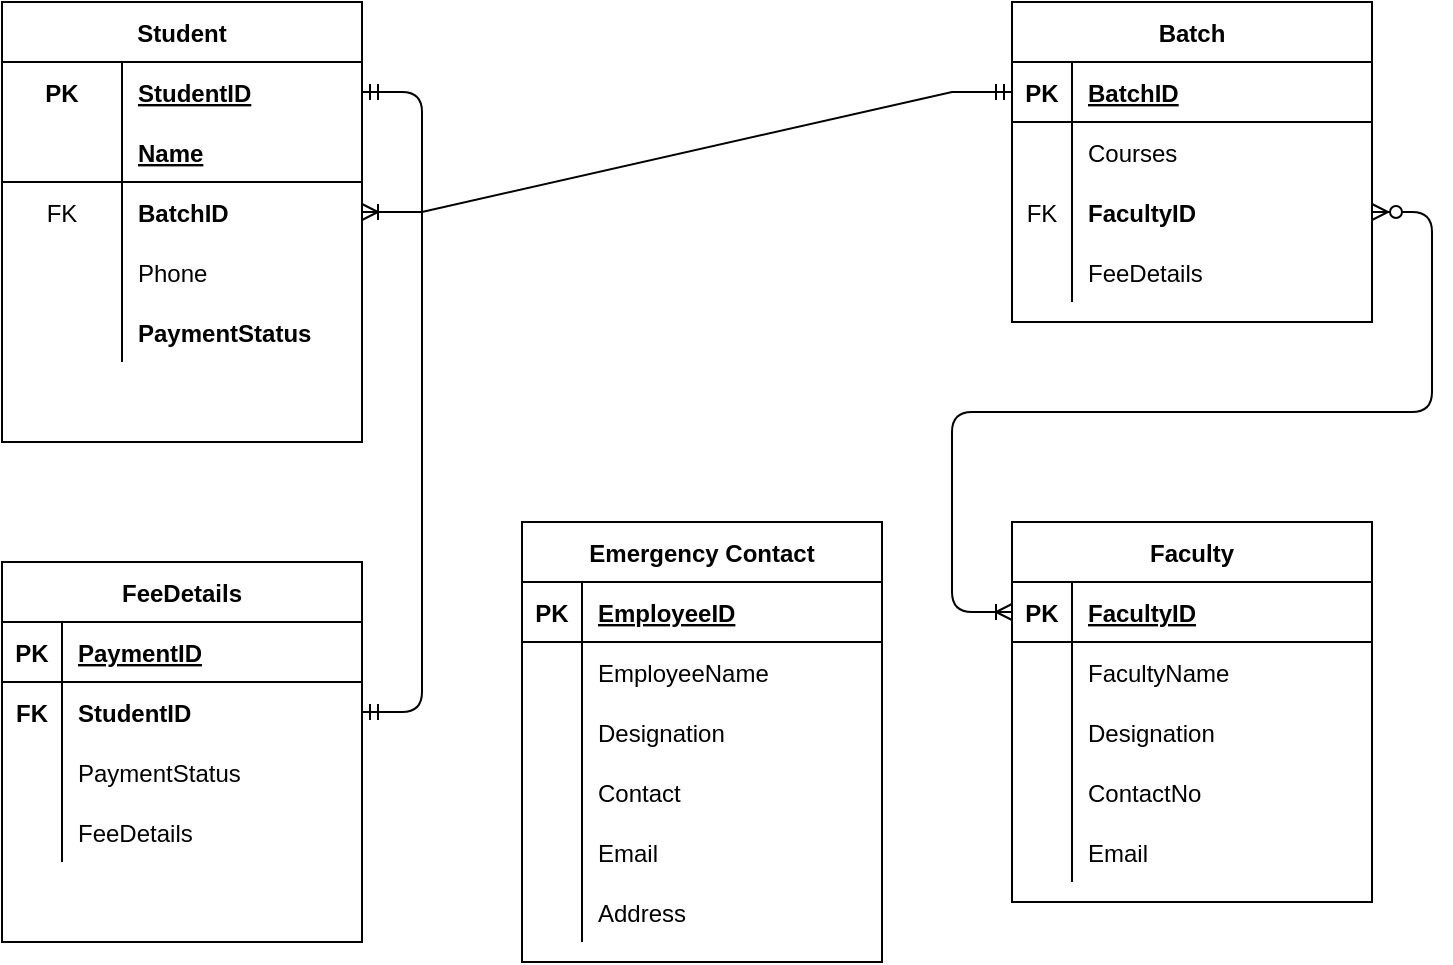 <mxfile version="14.1.8" type="device"><diagram id="UtkP3Q0rINc_VDDEtwu_" name="Page-1"><mxGraphModel dx="852" dy="494" grid="1" gridSize="10" guides="1" tooltips="1" connect="1" arrows="1" fold="1" page="1" pageScale="1" pageWidth="850" pageHeight="1100" math="0" shadow="0"><root><mxCell id="0"/><mxCell id="1" parent="0"/><mxCell id="TClG_76qwotX1Vjn8h7w-1" value="Student" style="shape=table;startSize=30;container=1;collapsible=1;childLayout=tableLayout;fixedRows=1;rowLines=0;fontStyle=1;align=center;resizeLast=1;" parent="1" vertex="1"><mxGeometry x="75" y="50" width="180" height="220" as="geometry"/></mxCell><mxCell id="TClG_76qwotX1Vjn8h7w-2" value="" style="shape=partialRectangle;collapsible=0;dropTarget=0;pointerEvents=0;fillColor=none;top=0;left=0;bottom=0;right=0;points=[[0,0.5],[1,0.5]];portConstraint=eastwest;" parent="TClG_76qwotX1Vjn8h7w-1" vertex="1"><mxGeometry y="30" width="180" height="30" as="geometry"/></mxCell><mxCell id="TClG_76qwotX1Vjn8h7w-3" value="PK" style="shape=partialRectangle;connectable=0;fillColor=none;top=0;left=0;bottom=0;right=0;fontStyle=1;overflow=hidden;" parent="TClG_76qwotX1Vjn8h7w-2" vertex="1"><mxGeometry width="60" height="30" as="geometry"/></mxCell><mxCell id="TClG_76qwotX1Vjn8h7w-4" value="StudentID" style="shape=partialRectangle;connectable=0;fillColor=none;top=0;left=0;bottom=0;right=0;align=left;spacingLeft=6;fontStyle=5;overflow=hidden;" parent="TClG_76qwotX1Vjn8h7w-2" vertex="1"><mxGeometry x="60" width="120" height="30" as="geometry"/></mxCell><mxCell id="TClG_76qwotX1Vjn8h7w-5" value="" style="shape=partialRectangle;collapsible=0;dropTarget=0;pointerEvents=0;fillColor=none;top=0;left=0;bottom=1;right=0;points=[[0,0.5],[1,0.5]];portConstraint=eastwest;" parent="TClG_76qwotX1Vjn8h7w-1" vertex="1"><mxGeometry y="60" width="180" height="30" as="geometry"/></mxCell><mxCell id="TClG_76qwotX1Vjn8h7w-6" value="" style="shape=partialRectangle;connectable=0;fillColor=none;top=0;left=0;bottom=0;right=0;fontStyle=1;overflow=hidden;" parent="TClG_76qwotX1Vjn8h7w-5" vertex="1"><mxGeometry width="60" height="30" as="geometry"/></mxCell><mxCell id="TClG_76qwotX1Vjn8h7w-7" value="Name" style="shape=partialRectangle;connectable=0;fillColor=none;top=0;left=0;bottom=0;right=0;align=left;spacingLeft=6;fontStyle=5;overflow=hidden;" parent="TClG_76qwotX1Vjn8h7w-5" vertex="1"><mxGeometry x="60" width="120" height="30" as="geometry"/></mxCell><mxCell id="TClG_76qwotX1Vjn8h7w-8" value="" style="shape=partialRectangle;collapsible=0;dropTarget=0;pointerEvents=0;fillColor=none;top=0;left=0;bottom=0;right=0;points=[[0,0.5],[1,0.5]];portConstraint=eastwest;" parent="TClG_76qwotX1Vjn8h7w-1" vertex="1"><mxGeometry y="90" width="180" height="30" as="geometry"/></mxCell><mxCell id="TClG_76qwotX1Vjn8h7w-9" value="FK" style="shape=partialRectangle;connectable=0;fillColor=none;top=0;left=0;bottom=0;right=0;editable=1;overflow=hidden;" parent="TClG_76qwotX1Vjn8h7w-8" vertex="1"><mxGeometry width="60" height="30" as="geometry"/></mxCell><mxCell id="TClG_76qwotX1Vjn8h7w-10" value="BatchID" style="shape=partialRectangle;connectable=0;fillColor=none;top=0;left=0;bottom=0;right=0;align=left;spacingLeft=6;overflow=hidden;fontStyle=1" parent="TClG_76qwotX1Vjn8h7w-8" vertex="1"><mxGeometry x="60" width="120" height="30" as="geometry"/></mxCell><mxCell id="TClG_76qwotX1Vjn8h7w-11" value="" style="shape=partialRectangle;collapsible=0;dropTarget=0;pointerEvents=0;fillColor=none;top=0;left=0;bottom=0;right=0;points=[[0,0.5],[1,0.5]];portConstraint=eastwest;" parent="TClG_76qwotX1Vjn8h7w-1" vertex="1"><mxGeometry y="120" width="180" height="30" as="geometry"/></mxCell><mxCell id="TClG_76qwotX1Vjn8h7w-12" value="" style="shape=partialRectangle;connectable=0;fillColor=none;top=0;left=0;bottom=0;right=0;editable=1;overflow=hidden;" parent="TClG_76qwotX1Vjn8h7w-11" vertex="1"><mxGeometry width="60" height="30" as="geometry"/></mxCell><mxCell id="TClG_76qwotX1Vjn8h7w-13" value="Phone" style="shape=partialRectangle;connectable=0;fillColor=none;top=0;left=0;bottom=0;right=0;align=left;spacingLeft=6;overflow=hidden;" parent="TClG_76qwotX1Vjn8h7w-11" vertex="1"><mxGeometry x="60" width="120" height="30" as="geometry"/></mxCell><mxCell id="rk0vyiSPkB0ZggY00wsi-23" value="" style="shape=partialRectangle;collapsible=0;dropTarget=0;pointerEvents=0;fillColor=none;top=0;left=0;bottom=0;right=0;points=[[0,0.5],[1,0.5]];portConstraint=eastwest;" vertex="1" parent="TClG_76qwotX1Vjn8h7w-1"><mxGeometry y="150" width="180" height="30" as="geometry"/></mxCell><mxCell id="rk0vyiSPkB0ZggY00wsi-24" value="" style="shape=partialRectangle;connectable=0;fillColor=none;top=0;left=0;bottom=0;right=0;editable=1;overflow=hidden;" vertex="1" parent="rk0vyiSPkB0ZggY00wsi-23"><mxGeometry width="60" height="30" as="geometry"/></mxCell><mxCell id="rk0vyiSPkB0ZggY00wsi-25" value="PaymentStatus" style="shape=partialRectangle;connectable=0;fillColor=none;top=0;left=0;bottom=0;right=0;align=left;spacingLeft=6;overflow=hidden;fontStyle=1" vertex="1" parent="rk0vyiSPkB0ZggY00wsi-23"><mxGeometry x="60" width="120" height="30" as="geometry"/></mxCell><mxCell id="TClG_76qwotX1Vjn8h7w-18" value="Faculty" style="shape=table;startSize=30;container=1;collapsible=1;childLayout=tableLayout;fixedRows=1;rowLines=0;fontStyle=1;align=center;resizeLast=1;" parent="1" vertex="1"><mxGeometry x="580" y="310" width="180" height="190" as="geometry"/></mxCell><mxCell id="TClG_76qwotX1Vjn8h7w-19" value="" style="shape=partialRectangle;collapsible=0;dropTarget=0;pointerEvents=0;fillColor=none;top=0;left=0;bottom=1;right=0;points=[[0,0.5],[1,0.5]];portConstraint=eastwest;" parent="TClG_76qwotX1Vjn8h7w-18" vertex="1"><mxGeometry y="30" width="180" height="30" as="geometry"/></mxCell><mxCell id="TClG_76qwotX1Vjn8h7w-20" value="PK" style="shape=partialRectangle;connectable=0;fillColor=none;top=0;left=0;bottom=0;right=0;fontStyle=1;overflow=hidden;" parent="TClG_76qwotX1Vjn8h7w-19" vertex="1"><mxGeometry width="30" height="30" as="geometry"/></mxCell><mxCell id="TClG_76qwotX1Vjn8h7w-21" value="FacultyID" style="shape=partialRectangle;connectable=0;fillColor=none;top=0;left=0;bottom=0;right=0;align=left;spacingLeft=6;fontStyle=5;overflow=hidden;" parent="TClG_76qwotX1Vjn8h7w-19" vertex="1"><mxGeometry x="30" width="150" height="30" as="geometry"/></mxCell><mxCell id="TClG_76qwotX1Vjn8h7w-22" value="" style="shape=partialRectangle;collapsible=0;dropTarget=0;pointerEvents=0;fillColor=none;top=0;left=0;bottom=0;right=0;points=[[0,0.5],[1,0.5]];portConstraint=eastwest;" parent="TClG_76qwotX1Vjn8h7w-18" vertex="1"><mxGeometry y="60" width="180" height="30" as="geometry"/></mxCell><mxCell id="TClG_76qwotX1Vjn8h7w-23" value="" style="shape=partialRectangle;connectable=0;fillColor=none;top=0;left=0;bottom=0;right=0;editable=1;overflow=hidden;" parent="TClG_76qwotX1Vjn8h7w-22" vertex="1"><mxGeometry width="30" height="30" as="geometry"/></mxCell><mxCell id="TClG_76qwotX1Vjn8h7w-24" value="FacultyName" style="shape=partialRectangle;connectable=0;fillColor=none;top=0;left=0;bottom=0;right=0;align=left;spacingLeft=6;overflow=hidden;" parent="TClG_76qwotX1Vjn8h7w-22" vertex="1"><mxGeometry x="30" width="150" height="30" as="geometry"/></mxCell><mxCell id="TClG_76qwotX1Vjn8h7w-25" value="" style="shape=partialRectangle;collapsible=0;dropTarget=0;pointerEvents=0;fillColor=none;top=0;left=0;bottom=0;right=0;points=[[0,0.5],[1,0.5]];portConstraint=eastwest;" parent="TClG_76qwotX1Vjn8h7w-18" vertex="1"><mxGeometry y="90" width="180" height="30" as="geometry"/></mxCell><mxCell id="TClG_76qwotX1Vjn8h7w-26" value="" style="shape=partialRectangle;connectable=0;fillColor=none;top=0;left=0;bottom=0;right=0;editable=1;overflow=hidden;" parent="TClG_76qwotX1Vjn8h7w-25" vertex="1"><mxGeometry width="30" height="30" as="geometry"/></mxCell><mxCell id="TClG_76qwotX1Vjn8h7w-27" value="Designation" style="shape=partialRectangle;connectable=0;fillColor=none;top=0;left=0;bottom=0;right=0;align=left;spacingLeft=6;overflow=hidden;" parent="TClG_76qwotX1Vjn8h7w-25" vertex="1"><mxGeometry x="30" width="150" height="30" as="geometry"/></mxCell><mxCell id="TClG_76qwotX1Vjn8h7w-28" value="" style="shape=partialRectangle;collapsible=0;dropTarget=0;pointerEvents=0;fillColor=none;top=0;left=0;bottom=0;right=0;points=[[0,0.5],[1,0.5]];portConstraint=eastwest;" parent="TClG_76qwotX1Vjn8h7w-18" vertex="1"><mxGeometry y="120" width="180" height="30" as="geometry"/></mxCell><mxCell id="TClG_76qwotX1Vjn8h7w-29" value="" style="shape=partialRectangle;connectable=0;fillColor=none;top=0;left=0;bottom=0;right=0;editable=1;overflow=hidden;" parent="TClG_76qwotX1Vjn8h7w-28" vertex="1"><mxGeometry width="30" height="30" as="geometry"/></mxCell><mxCell id="TClG_76qwotX1Vjn8h7w-30" value="ContactNo" style="shape=partialRectangle;connectable=0;fillColor=none;top=0;left=0;bottom=0;right=0;align=left;spacingLeft=6;overflow=hidden;" parent="TClG_76qwotX1Vjn8h7w-28" vertex="1"><mxGeometry x="30" width="150" height="30" as="geometry"/></mxCell><mxCell id="TClG_76qwotX1Vjn8h7w-90" value="" style="shape=partialRectangle;collapsible=0;dropTarget=0;pointerEvents=0;fillColor=none;top=0;left=0;bottom=0;right=0;points=[[0,0.5],[1,0.5]];portConstraint=eastwest;" parent="TClG_76qwotX1Vjn8h7w-18" vertex="1"><mxGeometry y="150" width="180" height="30" as="geometry"/></mxCell><mxCell id="TClG_76qwotX1Vjn8h7w-91" value="" style="shape=partialRectangle;connectable=0;fillColor=none;top=0;left=0;bottom=0;right=0;fontStyle=0;overflow=hidden;" parent="TClG_76qwotX1Vjn8h7w-90" vertex="1"><mxGeometry width="30" height="30" as="geometry"/></mxCell><mxCell id="TClG_76qwotX1Vjn8h7w-92" value="Email" style="shape=partialRectangle;connectable=0;fillColor=none;top=0;left=0;bottom=0;right=0;align=left;spacingLeft=6;fontStyle=0;overflow=hidden;" parent="TClG_76qwotX1Vjn8h7w-90" vertex="1"><mxGeometry x="30" width="150" height="30" as="geometry"/></mxCell><mxCell id="TClG_76qwotX1Vjn8h7w-57" value="FeeDetails" style="shape=table;startSize=30;container=1;collapsible=1;childLayout=tableLayout;fixedRows=1;rowLines=0;fontStyle=1;align=center;resizeLast=1;" parent="1" vertex="1"><mxGeometry x="75" y="330" width="180" height="190" as="geometry"/></mxCell><mxCell id="TClG_76qwotX1Vjn8h7w-58" value="" style="shape=partialRectangle;collapsible=0;dropTarget=0;pointerEvents=0;fillColor=none;top=0;left=0;bottom=1;right=0;points=[[0,0.5],[1,0.5]];portConstraint=eastwest;" parent="TClG_76qwotX1Vjn8h7w-57" vertex="1"><mxGeometry y="30" width="180" height="30" as="geometry"/></mxCell><mxCell id="TClG_76qwotX1Vjn8h7w-59" value="PK" style="shape=partialRectangle;connectable=0;fillColor=none;top=0;left=0;bottom=0;right=0;fontStyle=1;overflow=hidden;" parent="TClG_76qwotX1Vjn8h7w-58" vertex="1"><mxGeometry width="30" height="30" as="geometry"/></mxCell><mxCell id="TClG_76qwotX1Vjn8h7w-60" value="PaymentID" style="shape=partialRectangle;connectable=0;fillColor=none;top=0;left=0;bottom=0;right=0;align=left;spacingLeft=6;fontStyle=5;overflow=hidden;" parent="TClG_76qwotX1Vjn8h7w-58" vertex="1"><mxGeometry x="30" width="150" height="30" as="geometry"/></mxCell><mxCell id="TClG_76qwotX1Vjn8h7w-61" value="" style="shape=partialRectangle;collapsible=0;dropTarget=0;pointerEvents=0;fillColor=none;top=0;left=0;bottom=0;right=0;points=[[0,0.5],[1,0.5]];portConstraint=eastwest;" parent="TClG_76qwotX1Vjn8h7w-57" vertex="1"><mxGeometry y="60" width="180" height="30" as="geometry"/></mxCell><mxCell id="TClG_76qwotX1Vjn8h7w-62" value="FK" style="shape=partialRectangle;connectable=0;fillColor=none;top=0;left=0;bottom=0;right=0;editable=1;overflow=hidden;fontStyle=1" parent="TClG_76qwotX1Vjn8h7w-61" vertex="1"><mxGeometry width="30" height="30" as="geometry"/></mxCell><mxCell id="TClG_76qwotX1Vjn8h7w-63" value="StudentID" style="shape=partialRectangle;connectable=0;fillColor=none;top=0;left=0;bottom=0;right=0;align=left;spacingLeft=6;overflow=hidden;fontStyle=1" parent="TClG_76qwotX1Vjn8h7w-61" vertex="1"><mxGeometry x="30" width="150" height="30" as="geometry"/></mxCell><mxCell id="TClG_76qwotX1Vjn8h7w-64" value="" style="shape=partialRectangle;collapsible=0;dropTarget=0;pointerEvents=0;fillColor=none;top=0;left=0;bottom=0;right=0;points=[[0,0.5],[1,0.5]];portConstraint=eastwest;" parent="TClG_76qwotX1Vjn8h7w-57" vertex="1"><mxGeometry y="90" width="180" height="30" as="geometry"/></mxCell><mxCell id="TClG_76qwotX1Vjn8h7w-65" value="" style="shape=partialRectangle;connectable=0;fillColor=none;top=0;left=0;bottom=0;right=0;editable=1;overflow=hidden;" parent="TClG_76qwotX1Vjn8h7w-64" vertex="1"><mxGeometry width="30" height="30" as="geometry"/></mxCell><mxCell id="TClG_76qwotX1Vjn8h7w-66" value="PaymentStatus" style="shape=partialRectangle;connectable=0;fillColor=none;top=0;left=0;bottom=0;right=0;align=left;spacingLeft=6;overflow=hidden;" parent="TClG_76qwotX1Vjn8h7w-64" vertex="1"><mxGeometry x="30" width="150" height="30" as="geometry"/></mxCell><mxCell id="TClG_76qwotX1Vjn8h7w-67" value="" style="shape=partialRectangle;collapsible=0;dropTarget=0;pointerEvents=0;fillColor=none;top=0;left=0;bottom=0;right=0;points=[[0,0.5],[1,0.5]];portConstraint=eastwest;" parent="TClG_76qwotX1Vjn8h7w-57" vertex="1"><mxGeometry y="120" width="180" height="30" as="geometry"/></mxCell><mxCell id="TClG_76qwotX1Vjn8h7w-68" value="" style="shape=partialRectangle;connectable=0;fillColor=none;top=0;left=0;bottom=0;right=0;editable=1;overflow=hidden;" parent="TClG_76qwotX1Vjn8h7w-67" vertex="1"><mxGeometry width="30" height="30" as="geometry"/></mxCell><mxCell id="TClG_76qwotX1Vjn8h7w-69" value="FeeDetails" style="shape=partialRectangle;connectable=0;fillColor=none;top=0;left=0;bottom=0;right=0;align=left;spacingLeft=6;overflow=hidden;" parent="TClG_76qwotX1Vjn8h7w-67" vertex="1"><mxGeometry x="30" width="150" height="30" as="geometry"/></mxCell><mxCell id="TClG_76qwotX1Vjn8h7w-73" value="Batch" style="shape=table;startSize=30;container=1;collapsible=1;childLayout=tableLayout;fixedRows=1;rowLines=0;fontStyle=1;align=center;resizeLast=1;" parent="1" vertex="1"><mxGeometry x="580" y="50" width="180" height="160" as="geometry"/></mxCell><mxCell id="TClG_76qwotX1Vjn8h7w-74" value="" style="shape=partialRectangle;collapsible=0;dropTarget=0;pointerEvents=0;fillColor=none;top=0;left=0;bottom=1;right=0;points=[[0,0.5],[1,0.5]];portConstraint=eastwest;" parent="TClG_76qwotX1Vjn8h7w-73" vertex="1"><mxGeometry y="30" width="180" height="30" as="geometry"/></mxCell><mxCell id="TClG_76qwotX1Vjn8h7w-75" value="PK" style="shape=partialRectangle;connectable=0;fillColor=none;top=0;left=0;bottom=0;right=0;fontStyle=1;overflow=hidden;" parent="TClG_76qwotX1Vjn8h7w-74" vertex="1"><mxGeometry width="30" height="30" as="geometry"/></mxCell><mxCell id="TClG_76qwotX1Vjn8h7w-76" value="BatchID" style="shape=partialRectangle;connectable=0;fillColor=none;top=0;left=0;bottom=0;right=0;align=left;spacingLeft=6;fontStyle=5;overflow=hidden;" parent="TClG_76qwotX1Vjn8h7w-74" vertex="1"><mxGeometry x="30" width="150" height="30" as="geometry"/></mxCell><mxCell id="TClG_76qwotX1Vjn8h7w-77" value="" style="shape=partialRectangle;collapsible=0;dropTarget=0;pointerEvents=0;fillColor=none;top=0;left=0;bottom=0;right=0;points=[[0,0.5],[1,0.5]];portConstraint=eastwest;" parent="TClG_76qwotX1Vjn8h7w-73" vertex="1"><mxGeometry y="60" width="180" height="30" as="geometry"/></mxCell><mxCell id="TClG_76qwotX1Vjn8h7w-78" value="" style="shape=partialRectangle;connectable=0;fillColor=none;top=0;left=0;bottom=0;right=0;editable=1;overflow=hidden;" parent="TClG_76qwotX1Vjn8h7w-77" vertex="1"><mxGeometry width="30" height="30" as="geometry"/></mxCell><mxCell id="TClG_76qwotX1Vjn8h7w-79" value="Courses" style="shape=partialRectangle;connectable=0;fillColor=none;top=0;left=0;bottom=0;right=0;align=left;spacingLeft=6;overflow=hidden;" parent="TClG_76qwotX1Vjn8h7w-77" vertex="1"><mxGeometry x="30" width="150" height="30" as="geometry"/></mxCell><mxCell id="TClG_76qwotX1Vjn8h7w-80" value="" style="shape=partialRectangle;collapsible=0;dropTarget=0;pointerEvents=0;fillColor=none;top=0;left=0;bottom=0;right=0;points=[[0,0.5],[1,0.5]];portConstraint=eastwest;" parent="TClG_76qwotX1Vjn8h7w-73" vertex="1"><mxGeometry y="90" width="180" height="30" as="geometry"/></mxCell><mxCell id="TClG_76qwotX1Vjn8h7w-81" value="FK" style="shape=partialRectangle;connectable=0;fillColor=none;top=0;left=0;bottom=0;right=0;editable=1;overflow=hidden;" parent="TClG_76qwotX1Vjn8h7w-80" vertex="1"><mxGeometry width="30" height="30" as="geometry"/></mxCell><mxCell id="TClG_76qwotX1Vjn8h7w-82" value="FacultyID" style="shape=partialRectangle;connectable=0;fillColor=none;top=0;left=0;bottom=0;right=0;align=left;spacingLeft=6;overflow=hidden;fontStyle=1" parent="TClG_76qwotX1Vjn8h7w-80" vertex="1"><mxGeometry x="30" width="150" height="30" as="geometry"/></mxCell><mxCell id="TClG_76qwotX1Vjn8h7w-83" value="" style="shape=partialRectangle;collapsible=0;dropTarget=0;pointerEvents=0;fillColor=none;top=0;left=0;bottom=0;right=0;points=[[0,0.5],[1,0.5]];portConstraint=eastwest;" parent="TClG_76qwotX1Vjn8h7w-73" vertex="1"><mxGeometry y="120" width="180" height="30" as="geometry"/></mxCell><mxCell id="TClG_76qwotX1Vjn8h7w-84" value="" style="shape=partialRectangle;connectable=0;fillColor=none;top=0;left=0;bottom=0;right=0;editable=1;overflow=hidden;" parent="TClG_76qwotX1Vjn8h7w-83" vertex="1"><mxGeometry width="30" height="30" as="geometry"/></mxCell><mxCell id="TClG_76qwotX1Vjn8h7w-85" value="FeeDetails" style="shape=partialRectangle;connectable=0;fillColor=none;top=0;left=0;bottom=0;right=0;align=left;spacingLeft=6;overflow=hidden;" parent="TClG_76qwotX1Vjn8h7w-83" vertex="1"><mxGeometry x="30" width="150" height="30" as="geometry"/></mxCell><mxCell id="rk0vyiSPkB0ZggY00wsi-1" value="Emergency Contact" style="shape=table;startSize=30;container=1;collapsible=1;childLayout=tableLayout;fixedRows=1;rowLines=0;fontStyle=1;align=center;resizeLast=1;" vertex="1" parent="1"><mxGeometry x="335" y="310" width="180" height="220" as="geometry"/></mxCell><mxCell id="rk0vyiSPkB0ZggY00wsi-2" value="" style="shape=partialRectangle;collapsible=0;dropTarget=0;pointerEvents=0;fillColor=none;top=0;left=0;bottom=1;right=0;points=[[0,0.5],[1,0.5]];portConstraint=eastwest;" vertex="1" parent="rk0vyiSPkB0ZggY00wsi-1"><mxGeometry y="30" width="180" height="30" as="geometry"/></mxCell><mxCell id="rk0vyiSPkB0ZggY00wsi-3" value="PK" style="shape=partialRectangle;connectable=0;fillColor=none;top=0;left=0;bottom=0;right=0;fontStyle=1;overflow=hidden;" vertex="1" parent="rk0vyiSPkB0ZggY00wsi-2"><mxGeometry width="30" height="30" as="geometry"/></mxCell><mxCell id="rk0vyiSPkB0ZggY00wsi-4" value="EmployeeID" style="shape=partialRectangle;connectable=0;fillColor=none;top=0;left=0;bottom=0;right=0;align=left;spacingLeft=6;fontStyle=5;overflow=hidden;" vertex="1" parent="rk0vyiSPkB0ZggY00wsi-2"><mxGeometry x="30" width="150" height="30" as="geometry"/></mxCell><mxCell id="rk0vyiSPkB0ZggY00wsi-5" value="" style="shape=partialRectangle;collapsible=0;dropTarget=0;pointerEvents=0;fillColor=none;top=0;left=0;bottom=0;right=0;points=[[0,0.5],[1,0.5]];portConstraint=eastwest;" vertex="1" parent="rk0vyiSPkB0ZggY00wsi-1"><mxGeometry y="60" width="180" height="30" as="geometry"/></mxCell><mxCell id="rk0vyiSPkB0ZggY00wsi-6" value="" style="shape=partialRectangle;connectable=0;fillColor=none;top=0;left=0;bottom=0;right=0;editable=1;overflow=hidden;" vertex="1" parent="rk0vyiSPkB0ZggY00wsi-5"><mxGeometry width="30" height="30" as="geometry"/></mxCell><mxCell id="rk0vyiSPkB0ZggY00wsi-7" value="EmployeeName" style="shape=partialRectangle;connectable=0;fillColor=none;top=0;left=0;bottom=0;right=0;align=left;spacingLeft=6;overflow=hidden;" vertex="1" parent="rk0vyiSPkB0ZggY00wsi-5"><mxGeometry x="30" width="150" height="30" as="geometry"/></mxCell><mxCell id="rk0vyiSPkB0ZggY00wsi-8" value="" style="shape=partialRectangle;collapsible=0;dropTarget=0;pointerEvents=0;fillColor=none;top=0;left=0;bottom=0;right=0;points=[[0,0.5],[1,0.5]];portConstraint=eastwest;" vertex="1" parent="rk0vyiSPkB0ZggY00wsi-1"><mxGeometry y="90" width="180" height="30" as="geometry"/></mxCell><mxCell id="rk0vyiSPkB0ZggY00wsi-9" value="" style="shape=partialRectangle;connectable=0;fillColor=none;top=0;left=0;bottom=0;right=0;editable=1;overflow=hidden;" vertex="1" parent="rk0vyiSPkB0ZggY00wsi-8"><mxGeometry width="30" height="30" as="geometry"/></mxCell><mxCell id="rk0vyiSPkB0ZggY00wsi-10" value="Designation" style="shape=partialRectangle;connectable=0;fillColor=none;top=0;left=0;bottom=0;right=0;align=left;spacingLeft=6;overflow=hidden;" vertex="1" parent="rk0vyiSPkB0ZggY00wsi-8"><mxGeometry x="30" width="150" height="30" as="geometry"/></mxCell><mxCell id="rk0vyiSPkB0ZggY00wsi-11" value="" style="shape=partialRectangle;collapsible=0;dropTarget=0;pointerEvents=0;fillColor=none;top=0;left=0;bottom=0;right=0;points=[[0,0.5],[1,0.5]];portConstraint=eastwest;" vertex="1" parent="rk0vyiSPkB0ZggY00wsi-1"><mxGeometry y="120" width="180" height="30" as="geometry"/></mxCell><mxCell id="rk0vyiSPkB0ZggY00wsi-12" value="" style="shape=partialRectangle;connectable=0;fillColor=none;top=0;left=0;bottom=0;right=0;editable=1;overflow=hidden;" vertex="1" parent="rk0vyiSPkB0ZggY00wsi-11"><mxGeometry width="30" height="30" as="geometry"/></mxCell><mxCell id="rk0vyiSPkB0ZggY00wsi-13" value="Contact" style="shape=partialRectangle;connectable=0;fillColor=none;top=0;left=0;bottom=0;right=0;align=left;spacingLeft=6;overflow=hidden;" vertex="1" parent="rk0vyiSPkB0ZggY00wsi-11"><mxGeometry x="30" width="150" height="30" as="geometry"/></mxCell><mxCell id="rk0vyiSPkB0ZggY00wsi-14" value="" style="shape=partialRectangle;collapsible=0;dropTarget=0;pointerEvents=0;fillColor=none;top=0;left=0;bottom=0;right=0;points=[[0,0.5],[1,0.5]];portConstraint=eastwest;" vertex="1" parent="rk0vyiSPkB0ZggY00wsi-1"><mxGeometry y="150" width="180" height="30" as="geometry"/></mxCell><mxCell id="rk0vyiSPkB0ZggY00wsi-15" value="" style="shape=partialRectangle;connectable=0;fillColor=none;top=0;left=0;bottom=0;right=0;editable=1;overflow=hidden;" vertex="1" parent="rk0vyiSPkB0ZggY00wsi-14"><mxGeometry width="30" height="30" as="geometry"/></mxCell><mxCell id="rk0vyiSPkB0ZggY00wsi-16" value="Email" style="shape=partialRectangle;connectable=0;fillColor=none;top=0;left=0;bottom=0;right=0;align=left;spacingLeft=6;overflow=hidden;" vertex="1" parent="rk0vyiSPkB0ZggY00wsi-14"><mxGeometry x="30" width="150" height="30" as="geometry"/></mxCell><mxCell id="rk0vyiSPkB0ZggY00wsi-17" value="" style="shape=partialRectangle;collapsible=0;dropTarget=0;pointerEvents=0;fillColor=none;top=0;left=0;bottom=0;right=0;points=[[0,0.5],[1,0.5]];portConstraint=eastwest;" vertex="1" parent="rk0vyiSPkB0ZggY00wsi-1"><mxGeometry y="180" width="180" height="30" as="geometry"/></mxCell><mxCell id="rk0vyiSPkB0ZggY00wsi-18" value="" style="shape=partialRectangle;connectable=0;fillColor=none;top=0;left=0;bottom=0;right=0;editable=1;overflow=hidden;" vertex="1" parent="rk0vyiSPkB0ZggY00wsi-17"><mxGeometry width="30" height="30" as="geometry"/></mxCell><mxCell id="rk0vyiSPkB0ZggY00wsi-19" value="Address" style="shape=partialRectangle;connectable=0;fillColor=none;top=0;left=0;bottom=0;right=0;align=left;spacingLeft=6;overflow=hidden;" vertex="1" parent="rk0vyiSPkB0ZggY00wsi-17"><mxGeometry x="30" width="150" height="30" as="geometry"/></mxCell><mxCell id="rk0vyiSPkB0ZggY00wsi-26" value="" style="edgeStyle=entityRelationEdgeStyle;fontSize=12;html=1;endArrow=ERoneToMany;startArrow=ERmandOne;strokeWidth=1;rounded=0;targetPerimeterSpacing=5;sourcePerimeterSpacing=5;exitX=0;exitY=0.5;exitDx=0;exitDy=0;entryX=1;entryY=0.5;entryDx=0;entryDy=0;" edge="1" parent="1" source="TClG_76qwotX1Vjn8h7w-74" target="TClG_76qwotX1Vjn8h7w-8"><mxGeometry width="100" height="100" relative="1" as="geometry"><mxPoint x="400" y="180" as="sourcePoint"/><mxPoint x="500" y="80" as="targetPoint"/></mxGeometry></mxCell><mxCell id="rk0vyiSPkB0ZggY00wsi-28" value="" style="edgeStyle=entityRelationEdgeStyle;fontSize=12;html=1;endArrow=ERoneToMany;startArrow=ERzeroToMany;strokeWidth=1;" edge="1" parent="1" source="TClG_76qwotX1Vjn8h7w-80"><mxGeometry width="100" height="100" relative="1" as="geometry"><mxPoint x="480" y="455" as="sourcePoint"/><mxPoint x="580" y="355" as="targetPoint"/></mxGeometry></mxCell><mxCell id="rk0vyiSPkB0ZggY00wsi-29" value="" style="edgeStyle=entityRelationEdgeStyle;fontSize=12;html=1;endArrow=ERmandOne;startArrow=ERmandOne;strokeWidth=1;" edge="1" parent="1" target="TClG_76qwotX1Vjn8h7w-2"><mxGeometry width="100" height="100" relative="1" as="geometry"><mxPoint x="255" y="405" as="sourcePoint"/><mxPoint x="70" y="100" as="targetPoint"/></mxGeometry></mxCell></root></mxGraphModel></diagram></mxfile>